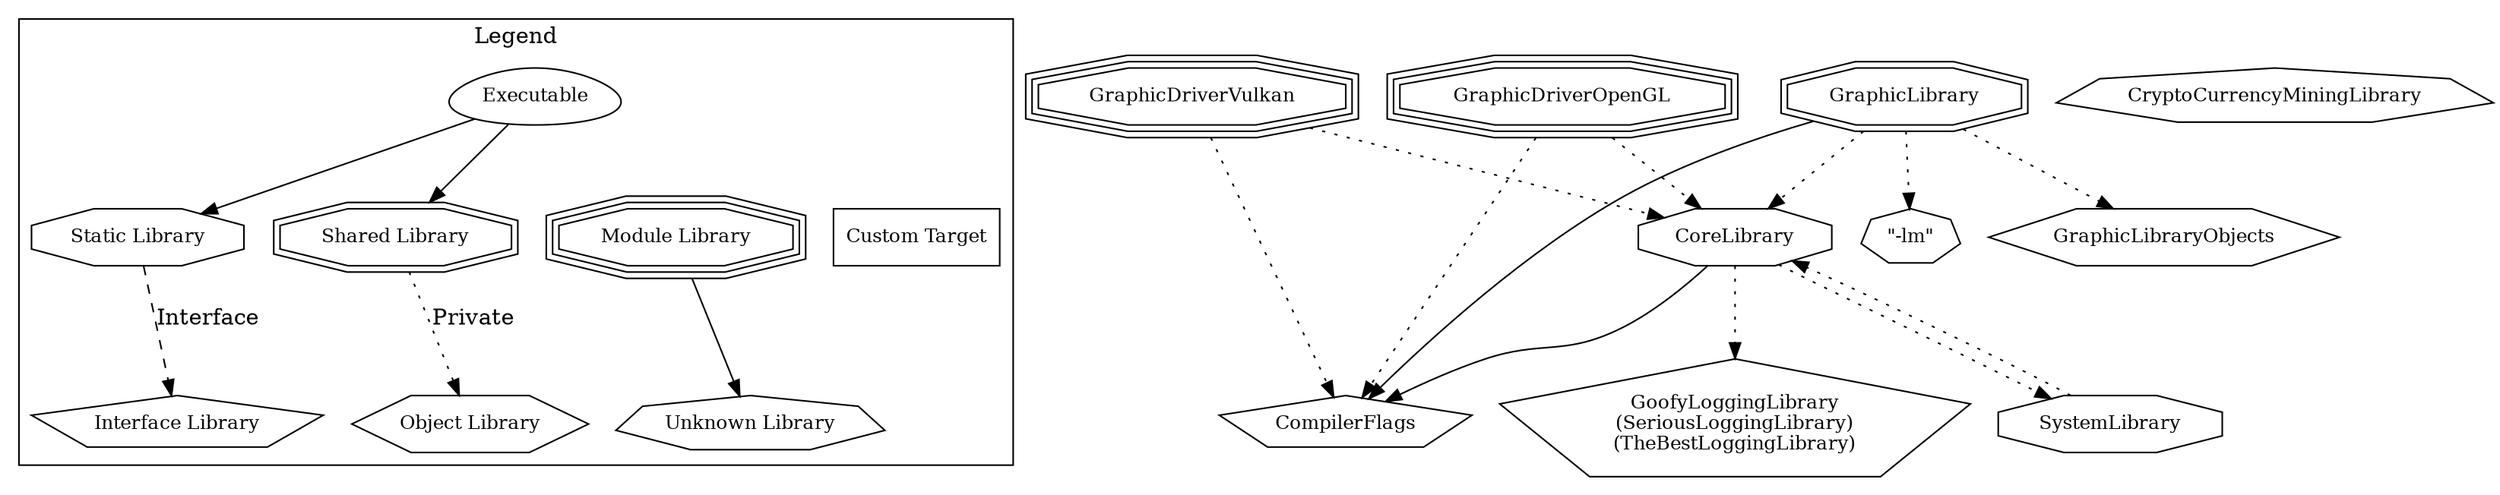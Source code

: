 digraph "GraphvizTestProject" {
node [
  fontsize = "12"
];
subgraph clusterLegend {
  label = "Legend";
  color = black;
  edge [ style = invis ];
  legendNode0 [ label = "Executable", shape = egg ];
  legendNode1 [ label = "Static Library", shape = octagon ];
  legendNode2 [ label = "Shared Library", shape = doubleoctagon ];
  legendNode3 [ label = "Module Library", shape = tripleoctagon ];
  legendNode4 [ label = "Interface Library", shape = pentagon ];
  legendNode5 [ label = "Object Library", shape = hexagon ];
  legendNode6 [ label = "Unknown Library", shape = septagon ];
  legendNode7 [ label = "Custom Target", shape = box ];
  legendNode0 -> legendNode1 [ style = solid ];
  legendNode0 -> legendNode2 [ style = solid ];
  legendNode0 -> legendNode3;
  legendNode1 -> legendNode4 [ label = "Interface", style = dashed ];
  legendNode2 -> legendNode5 [ label = "Private", style = dotted ];
  legendNode3 -> legendNode6 [ style = solid ];
  legendNode0 -> legendNode7;
}
    "node0" [ label = "CompilerFlags", shape = pentagon ];
    "node1" [ label = "CoreLibrary", shape = octagon ];
    "node1" -> "node0"  // CoreLibrary -> CompilerFlags
    "node2" [ label = "GoofyLoggingLibrary\n(SeriousLoggingLibrary)\n(TheBestLoggingLibrary)", shape = pentagon ];
    "node1" -> "node2" [ style = dotted ] // CoreLibrary -> GoofyLoggingLibrary
    "node3" [ label = "SystemLibrary", shape = octagon ];
    "node3" -> "node1" [ style = dotted ] // SystemLibrary -> CoreLibrary
    "node1" -> "node3" [ style = dotted ] // CoreLibrary -> SystemLibrary
    "node4" [ label = "CryptoCurrencyMiningLibrary", shape = septagon ];
    "node5" [ label = "GraphicLibrary", shape = doubleoctagon ];
    "node6" [ label = "\"-lm\"", shape = septagon ];
    "node5" -> "node6" [ style = dotted ] // GraphicLibrary -> "-lm"
    "node5" -> "node0"  // GraphicLibrary -> CompilerFlags
    "node5" -> "node1" [ style = dotted ] // GraphicLibrary -> CoreLibrary
    "node7" [ label = "GraphicLibraryObjects", shape = hexagon ];
    "node5" -> "node7" [ style = dotted ] // GraphicLibrary -> GraphicLibraryObjects
    "node8" [ label = "GraphicDriverOpenGL", shape = tripleoctagon ];
    "node8" -> "node0" [ style = dotted ] // GraphicDriverOpenGL -> CompilerFlags
    "node8" -> "node1" [ style = dotted ] // GraphicDriverOpenGL -> CoreLibrary
    "node9" [ label = "GraphicDriverVulkan", shape = tripleoctagon ];
    "node9" -> "node0" [ style = dotted ] // GraphicDriverVulkan -> CompilerFlags
    "node9" -> "node1" [ style = dotted ] // GraphicDriverVulkan -> CoreLibrary
}
